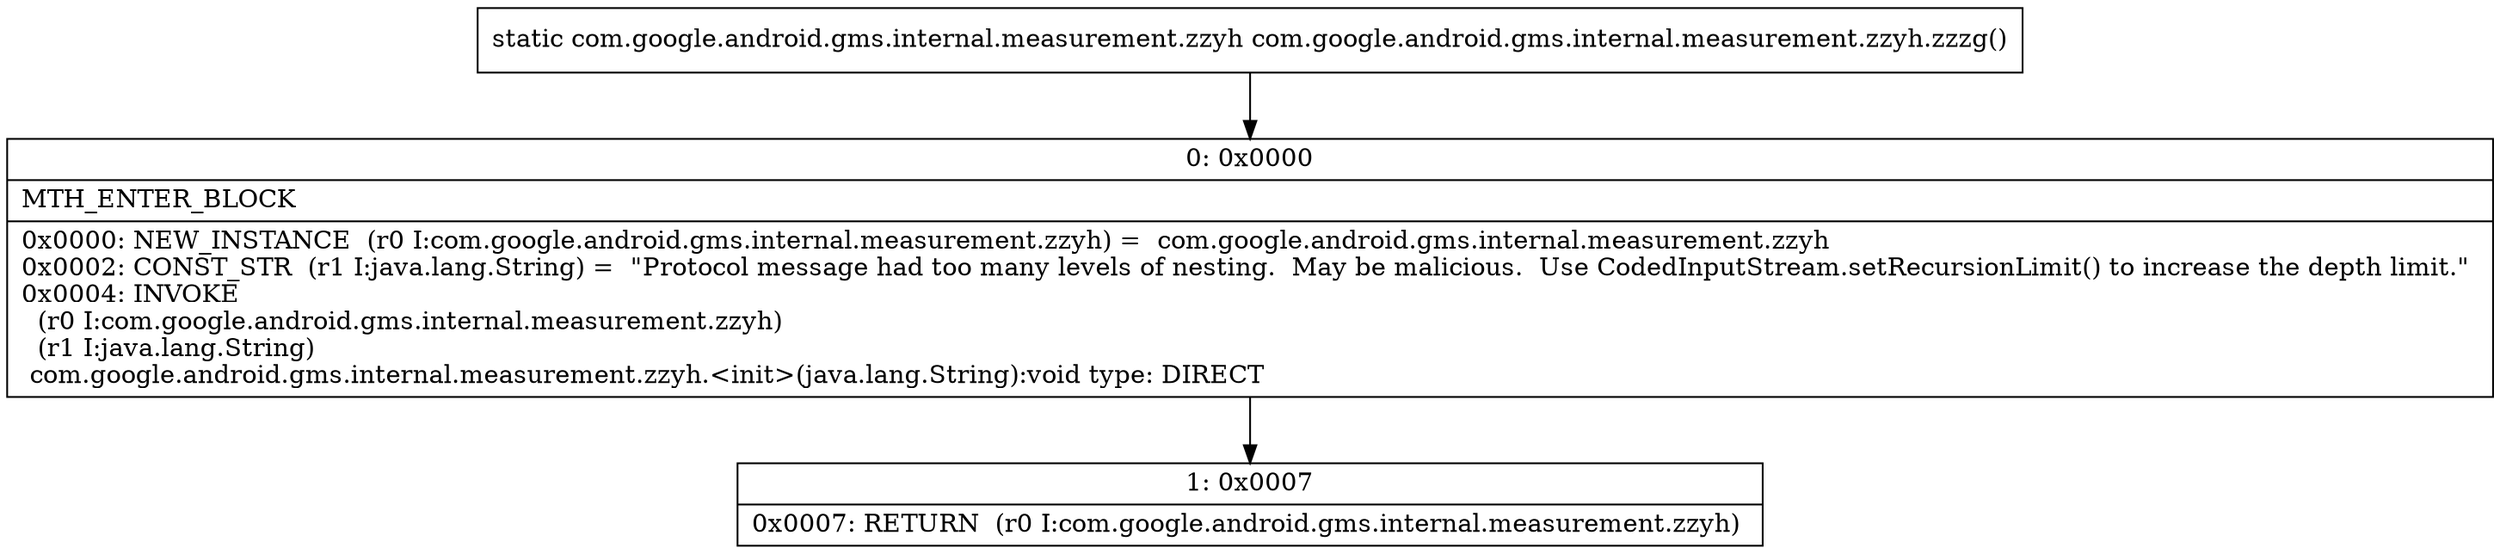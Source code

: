 digraph "CFG forcom.google.android.gms.internal.measurement.zzyh.zzzg()Lcom\/google\/android\/gms\/internal\/measurement\/zzyh;" {
Node_0 [shape=record,label="{0\:\ 0x0000|MTH_ENTER_BLOCK\l|0x0000: NEW_INSTANCE  (r0 I:com.google.android.gms.internal.measurement.zzyh) =  com.google.android.gms.internal.measurement.zzyh \l0x0002: CONST_STR  (r1 I:java.lang.String) =  \"Protocol message had too many levels of nesting.  May be malicious.  Use CodedInputStream.setRecursionLimit() to increase the depth limit.\" \l0x0004: INVOKE  \l  (r0 I:com.google.android.gms.internal.measurement.zzyh)\l  (r1 I:java.lang.String)\l com.google.android.gms.internal.measurement.zzyh.\<init\>(java.lang.String):void type: DIRECT \l}"];
Node_1 [shape=record,label="{1\:\ 0x0007|0x0007: RETURN  (r0 I:com.google.android.gms.internal.measurement.zzyh) \l}"];
MethodNode[shape=record,label="{static com.google.android.gms.internal.measurement.zzyh com.google.android.gms.internal.measurement.zzyh.zzzg() }"];
MethodNode -> Node_0;
Node_0 -> Node_1;
}

